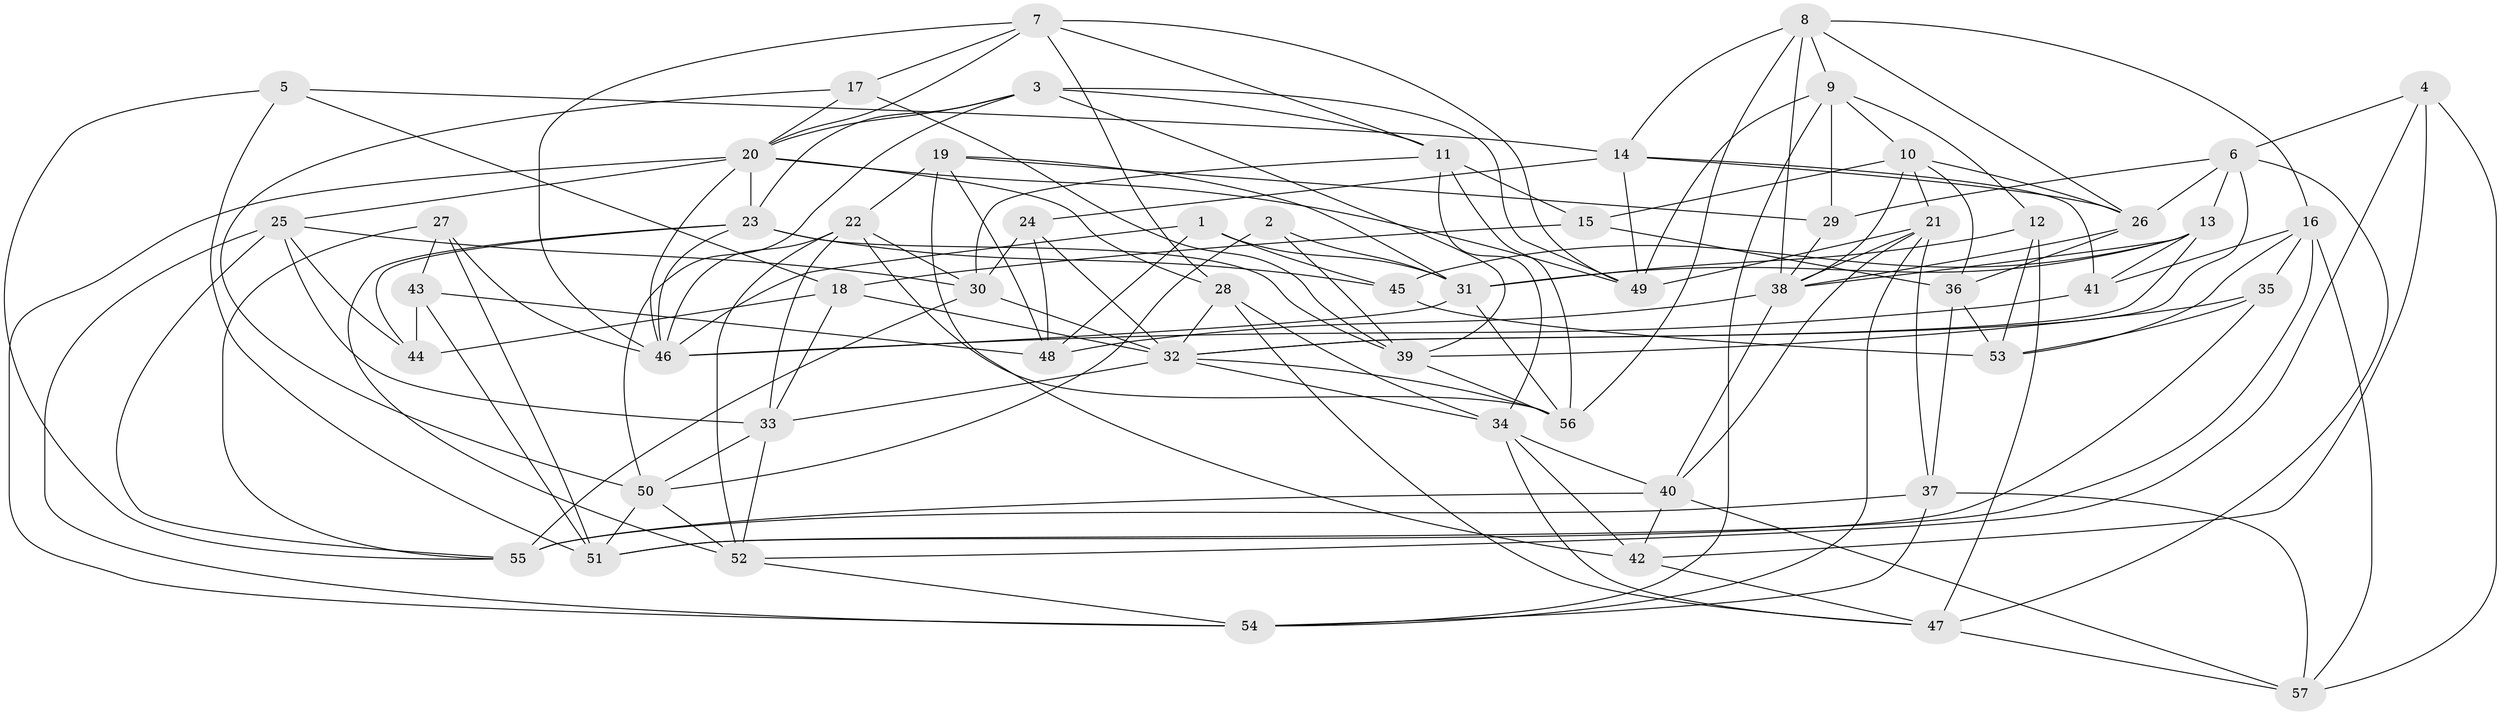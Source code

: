 // original degree distribution, {4: 1.0}
// Generated by graph-tools (version 1.1) at 2025/03/03/09/25 03:03:06]
// undirected, 57 vertices, 157 edges
graph export_dot {
graph [start="1"]
  node [color=gray90,style=filled];
  1;
  2;
  3;
  4;
  5;
  6;
  7;
  8;
  9;
  10;
  11;
  12;
  13;
  14;
  15;
  16;
  17;
  18;
  19;
  20;
  21;
  22;
  23;
  24;
  25;
  26;
  27;
  28;
  29;
  30;
  31;
  32;
  33;
  34;
  35;
  36;
  37;
  38;
  39;
  40;
  41;
  42;
  43;
  44;
  45;
  46;
  47;
  48;
  49;
  50;
  51;
  52;
  53;
  54;
  55;
  56;
  57;
  1 -- 31 [weight=1.0];
  1 -- 45 [weight=1.0];
  1 -- 46 [weight=1.0];
  1 -- 48 [weight=1.0];
  2 -- 31 [weight=2.0];
  2 -- 39 [weight=1.0];
  2 -- 50 [weight=1.0];
  3 -- 11 [weight=1.0];
  3 -- 20 [weight=1.0];
  3 -- 23 [weight=1.0];
  3 -- 39 [weight=1.0];
  3 -- 49 [weight=1.0];
  3 -- 50 [weight=1.0];
  4 -- 6 [weight=1.0];
  4 -- 42 [weight=1.0];
  4 -- 52 [weight=1.0];
  4 -- 57 [weight=1.0];
  5 -- 14 [weight=1.0];
  5 -- 18 [weight=1.0];
  5 -- 51 [weight=1.0];
  5 -- 55 [weight=1.0];
  6 -- 13 [weight=1.0];
  6 -- 26 [weight=1.0];
  6 -- 29 [weight=1.0];
  6 -- 32 [weight=1.0];
  6 -- 47 [weight=1.0];
  7 -- 11 [weight=1.0];
  7 -- 17 [weight=1.0];
  7 -- 20 [weight=1.0];
  7 -- 28 [weight=1.0];
  7 -- 46 [weight=1.0];
  7 -- 49 [weight=1.0];
  8 -- 9 [weight=1.0];
  8 -- 14 [weight=1.0];
  8 -- 16 [weight=1.0];
  8 -- 26 [weight=1.0];
  8 -- 38 [weight=1.0];
  8 -- 56 [weight=1.0];
  9 -- 10 [weight=1.0];
  9 -- 12 [weight=1.0];
  9 -- 29 [weight=1.0];
  9 -- 49 [weight=1.0];
  9 -- 54 [weight=1.0];
  10 -- 15 [weight=1.0];
  10 -- 21 [weight=1.0];
  10 -- 26 [weight=1.0];
  10 -- 36 [weight=1.0];
  10 -- 38 [weight=1.0];
  11 -- 15 [weight=1.0];
  11 -- 30 [weight=1.0];
  11 -- 34 [weight=1.0];
  11 -- 56 [weight=1.0];
  12 -- 31 [weight=1.0];
  12 -- 47 [weight=1.0];
  12 -- 53 [weight=1.0];
  13 -- 31 [weight=1.0];
  13 -- 32 [weight=2.0];
  13 -- 38 [weight=1.0];
  13 -- 41 [weight=1.0];
  13 -- 45 [weight=2.0];
  14 -- 24 [weight=1.0];
  14 -- 26 [weight=1.0];
  14 -- 41 [weight=1.0];
  14 -- 49 [weight=1.0];
  15 -- 18 [weight=1.0];
  15 -- 36 [weight=1.0];
  16 -- 35 [weight=1.0];
  16 -- 41 [weight=1.0];
  16 -- 51 [weight=1.0];
  16 -- 53 [weight=1.0];
  16 -- 57 [weight=1.0];
  17 -- 20 [weight=1.0];
  17 -- 39 [weight=1.0];
  17 -- 50 [weight=1.0];
  18 -- 32 [weight=1.0];
  18 -- 33 [weight=1.0];
  18 -- 44 [weight=2.0];
  19 -- 22 [weight=1.0];
  19 -- 29 [weight=1.0];
  19 -- 31 [weight=1.0];
  19 -- 42 [weight=2.0];
  19 -- 48 [weight=1.0];
  20 -- 23 [weight=1.0];
  20 -- 25 [weight=1.0];
  20 -- 28 [weight=2.0];
  20 -- 46 [weight=1.0];
  20 -- 49 [weight=1.0];
  20 -- 54 [weight=1.0];
  21 -- 37 [weight=1.0];
  21 -- 38 [weight=1.0];
  21 -- 40 [weight=1.0];
  21 -- 49 [weight=1.0];
  21 -- 54 [weight=1.0];
  22 -- 30 [weight=1.0];
  22 -- 33 [weight=1.0];
  22 -- 46 [weight=1.0];
  22 -- 52 [weight=1.0];
  22 -- 56 [weight=1.0];
  23 -- 39 [weight=1.0];
  23 -- 44 [weight=1.0];
  23 -- 45 [weight=2.0];
  23 -- 46 [weight=1.0];
  23 -- 52 [weight=1.0];
  24 -- 30 [weight=1.0];
  24 -- 32 [weight=1.0];
  24 -- 48 [weight=1.0];
  25 -- 30 [weight=1.0];
  25 -- 33 [weight=1.0];
  25 -- 44 [weight=1.0];
  25 -- 54 [weight=1.0];
  25 -- 55 [weight=1.0];
  26 -- 36 [weight=1.0];
  26 -- 38 [weight=1.0];
  27 -- 43 [weight=1.0];
  27 -- 46 [weight=1.0];
  27 -- 51 [weight=1.0];
  27 -- 55 [weight=1.0];
  28 -- 32 [weight=1.0];
  28 -- 34 [weight=1.0];
  28 -- 47 [weight=1.0];
  29 -- 38 [weight=1.0];
  30 -- 32 [weight=1.0];
  30 -- 55 [weight=1.0];
  31 -- 46 [weight=1.0];
  31 -- 56 [weight=1.0];
  32 -- 33 [weight=1.0];
  32 -- 34 [weight=1.0];
  32 -- 56 [weight=1.0];
  33 -- 50 [weight=1.0];
  33 -- 52 [weight=1.0];
  34 -- 40 [weight=1.0];
  34 -- 42 [weight=1.0];
  34 -- 47 [weight=1.0];
  35 -- 39 [weight=1.0];
  35 -- 51 [weight=1.0];
  35 -- 53 [weight=1.0];
  36 -- 37 [weight=1.0];
  36 -- 53 [weight=2.0];
  37 -- 54 [weight=1.0];
  37 -- 55 [weight=1.0];
  37 -- 57 [weight=2.0];
  38 -- 40 [weight=1.0];
  38 -- 48 [weight=1.0];
  39 -- 56 [weight=1.0];
  40 -- 42 [weight=1.0];
  40 -- 55 [weight=1.0];
  40 -- 57 [weight=1.0];
  41 -- 46 [weight=1.0];
  42 -- 47 [weight=1.0];
  43 -- 44 [weight=2.0];
  43 -- 48 [weight=2.0];
  43 -- 51 [weight=1.0];
  45 -- 53 [weight=1.0];
  47 -- 57 [weight=1.0];
  50 -- 51 [weight=1.0];
  50 -- 52 [weight=1.0];
  52 -- 54 [weight=1.0];
}
